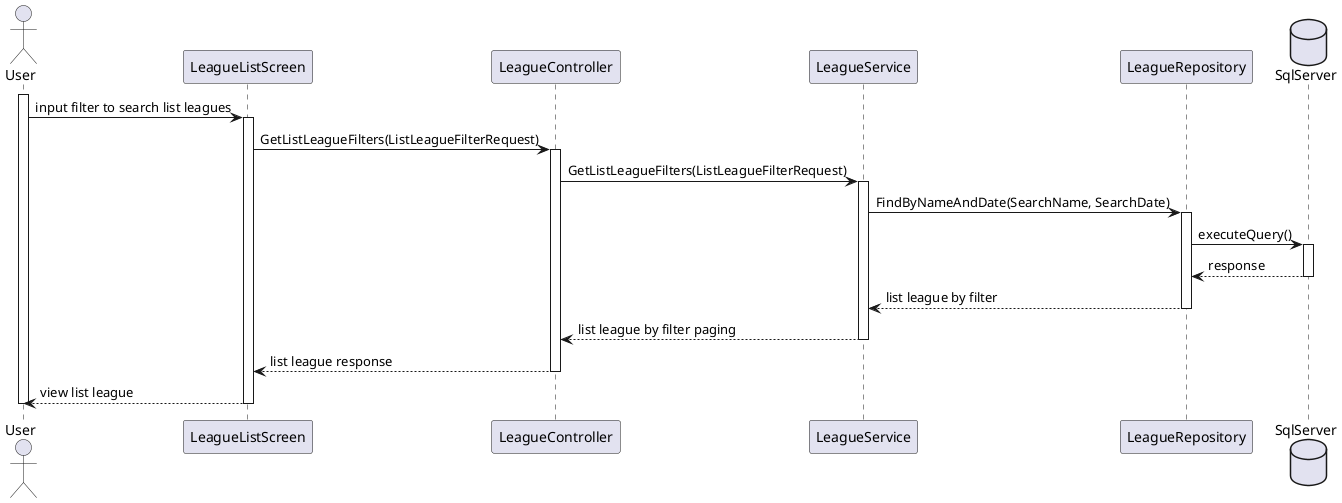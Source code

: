 @startuml LeagueList
actor User 
participant LeagueListScreen
participant LeagueController
participant LeagueService
participant LeagueRepository
database SqlServer

activate User
    User -> LeagueListScreen: input filter to search list leagues
    activate LeagueListScreen
        LeagueListScreen -> LeagueController: GetListLeagueFilters(ListLeagueFilterRequest)
        activate LeagueController
            LeagueController -> LeagueService: GetListLeagueFilters(ListLeagueFilterRequest)
            activate LeagueService
                LeagueService -> LeagueRepository: FindByNameAndDate(SearchName, SearchDate)
                activate LeagueRepository
                    LeagueRepository -> SqlServer: executeQuery()
                    activate SqlServer
                        SqlServer --> LeagueRepository: response
                    deactivate SqlServer
                    LeagueRepository --> LeagueService: list league by filter
                deactivate LeagueRepository
                LeagueService --> LeagueController: list league by filter paging
            deactivate LeagueService
            LeagueController --> LeagueListScreen: list league response
        deactivate LeagueController
        LeagueListScreen --> User: view list league
    deactivate LeagueListScreen
deactivate User

@enduml